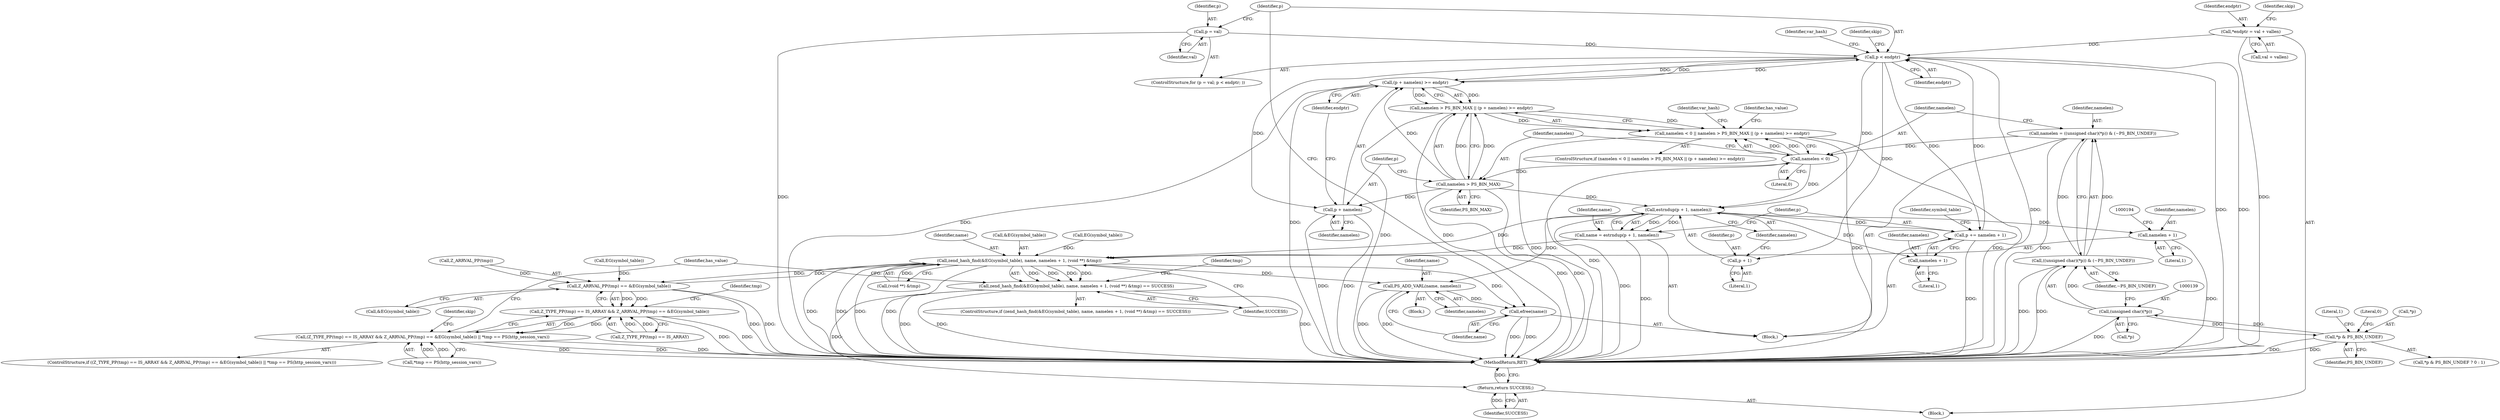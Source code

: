 digraph "0_php-src_8763c6090d627d8bb0ee1d030c30e58f406be9ce?w=1@pointer" {
"1000127" [label="(Call,p < endptr)"];
"1000124" [label="(Call,p = val)"];
"1000178" [label="(Call,p += namelen + 1)"];
"1000173" [label="(Call,estrndup(p + 1, namelen))"];
"1000127" [label="(Call,p < endptr)"];
"1000152" [label="(Call,(p + namelen) >= endptr)"];
"1000149" [label="(Call,namelen > PS_BIN_MAX)"];
"1000145" [label="(Call,namelen < 0)"];
"1000135" [label="(Call,namelen = ((unsigned char)(*p)) & (~PS_BIN_UNDEF))"];
"1000137" [label="(Call,((unsigned char)(*p)) & (~PS_BIN_UNDEF))"];
"1000138" [label="(Call,(unsigned char)(*p))"];
"1000165" [label="(Call,*p & PS_BIN_UNDEF)"];
"1000108" [label="(Call,*endptr = val + vallen)"];
"1000153" [label="(Call,p + namelen)"];
"1000171" [label="(Call,name = estrndup(p + 1, namelen))"];
"1000185" [label="(Call,zend_hash_find(&EG(symbol_table), name, namelen + 1, (void **) &tmp))"];
"1000184" [label="(Call,zend_hash_find(&EG(symbol_table), name, namelen + 1, (void **) &tmp) == SUCCESS)"];
"1000253" [label="(Return,return SUCCESS;)"];
"1000206" [label="(Call,Z_ARRVAL_PP(tmp) == &EG(symbol_table))"];
"1000201" [label="(Call,Z_TYPE_PP(tmp) == IS_ARRAY && Z_ARRVAL_PP(tmp) == &EG(symbol_table))"];
"1000200" [label="(Call,(Z_TYPE_PP(tmp) == IS_ARRAY && Z_ARRVAL_PP(tmp) == &EG(symbol_table)) || *tmp == PS(http_session_vars))"];
"1000246" [label="(Call,PS_ADD_VARL(name, namelen))"];
"1000249" [label="(Call,efree(name))"];
"1000180" [label="(Call,namelen + 1)"];
"1000190" [label="(Call,namelen + 1)"];
"1000174" [label="(Call,p + 1)"];
"1000148" [label="(Call,namelen > PS_BIN_MAX || (p + namelen) >= endptr)"];
"1000144" [label="(Call,namelen < 0 || namelen > PS_BIN_MAX || (p + namelen) >= endptr)"];
"1000140" [label="(Call,*p)"];
"1000172" [label="(Identifier,name)"];
"1000181" [label="(Identifier,namelen)"];
"1000170" [label="(Literal,1)"];
"1000136" [label="(Identifier,namelen)"];
"1000147" [label="(Literal,0)"];
"1000142" [label="(Identifier,~PS_BIN_UNDEF)"];
"1000192" [label="(Literal,1)"];
"1000189" [label="(Identifier,name)"];
"1000249" [label="(Call,efree(name))"];
"1000171" [label="(Call,name = estrndup(p + 1, namelen))"];
"1000169" [label="(Literal,0)"];
"1000193" [label="(Call,(void **) &tmp)"];
"1000202" [label="(Call,Z_TYPE_PP(tmp) == IS_ARRAY)"];
"1000174" [label="(Call,p + 1)"];
"1000151" [label="(Identifier,PS_BIN_MAX)"];
"1000212" [label="(Call,*tmp == PS(http_session_vars))"];
"1000135" [label="(Call,namelen = ((unsigned char)(*p)) & (~PS_BIN_UNDEF))"];
"1000124" [label="(Call,p = val)"];
"1000201" [label="(Call,Z_TYPE_PP(tmp) == IS_ARRAY && Z_ARRVAL_PP(tmp) == &EG(symbol_table))"];
"1000164" [label="(Call,*p & PS_BIN_UNDEF ? 0 : 1)"];
"1000163" [label="(Identifier,has_value)"];
"1000186" [label="(Call,&EG(symbol_table))"];
"1000250" [label="(Identifier,name)"];
"1000182" [label="(Literal,1)"];
"1000209" [label="(Call,&EG(symbol_table))"];
"1000206" [label="(Call,Z_ARRVAL_PP(tmp) == &EG(symbol_table))"];
"1000252" [label="(Identifier,var_hash)"];
"1000143" [label="(ControlStructure,if (namelen < 0 || namelen > PS_BIN_MAX || (p + namelen) >= endptr))"];
"1000125" [label="(Identifier,p)"];
"1000129" [label="(Identifier,endptr)"];
"1000148" [label="(Call,namelen > PS_BIN_MAX || (p + namelen) >= endptr)"];
"1000255" [label="(MethodReturn,RET)"];
"1000153" [label="(Call,p + namelen)"];
"1000149" [label="(Call,namelen > PS_BIN_MAX)"];
"1000185" [label="(Call,zend_hash_find(&EG(symbol_table), name, namelen + 1, (void **) &tmp))"];
"1000222" [label="(Identifier,has_value)"];
"1000245" [label="(Block,)"];
"1000247" [label="(Identifier,name)"];
"1000166" [label="(Call,*p)"];
"1000253" [label="(Return,return SUCCESS;)"];
"1000191" [label="(Identifier,namelen)"];
"1000219" [label="(Identifier,skip)"];
"1000108" [label="(Call,*endptr = val + vallen)"];
"1000137" [label="(Call,((unsigned char)(*p)) & (~PS_BIN_UNDEF))"];
"1000177" [label="(Identifier,namelen)"];
"1000110" [label="(Call,val + vallen)"];
"1000109" [label="(Identifier,endptr)"];
"1000159" [label="(Identifier,var_hash)"];
"1000190" [label="(Call,namelen + 1)"];
"1000187" [label="(Call,EG(symbol_table))"];
"1000138" [label="(Call,(unsigned char)(*p))"];
"1000127" [label="(Call,p < endptr)"];
"1000188" [label="(Identifier,symbol_table)"];
"1000183" [label="(ControlStructure,if (zend_hash_find(&EG(symbol_table), name, namelen + 1, (void **) &tmp) == SUCCESS))"];
"1000152" [label="(Call,(p + namelen) >= endptr)"];
"1000204" [label="(Identifier,tmp)"];
"1000146" [label="(Identifier,namelen)"];
"1000210" [label="(Call,EG(symbol_table))"];
"1000156" [label="(Identifier,endptr)"];
"1000175" [label="(Identifier,p)"];
"1000199" [label="(ControlStructure,if ((Z_TYPE_PP(tmp) == IS_ARRAY && Z_ARRVAL_PP(tmp) == &EG(symbol_table)) || *tmp == PS(http_session_vars)))"];
"1000178" [label="(Call,p += namelen + 1)"];
"1000207" [label="(Call,Z_ARRVAL_PP(tmp))"];
"1000150" [label="(Identifier,namelen)"];
"1000126" [label="(Identifier,val)"];
"1000184" [label="(Call,zend_hash_find(&EG(symbol_table), name, namelen + 1, (void **) &tmp) == SUCCESS)"];
"1000133" [label="(Identifier,skip)"];
"1000104" [label="(Block,)"];
"1000246" [label="(Call,PS_ADD_VARL(name, namelen))"];
"1000154" [label="(Identifier,p)"];
"1000155" [label="(Identifier,namelen)"];
"1000128" [label="(Identifier,p)"];
"1000179" [label="(Identifier,p)"];
"1000145" [label="(Call,namelen < 0)"];
"1000130" [label="(Block,)"];
"1000119" [label="(Identifier,skip)"];
"1000144" [label="(Call,namelen < 0 || namelen > PS_BIN_MAX || (p + namelen) >= endptr)"];
"1000168" [label="(Identifier,PS_BIN_UNDEF)"];
"1000176" [label="(Literal,1)"];
"1000197" [label="(Identifier,SUCCESS)"];
"1000173" [label="(Call,estrndup(p + 1, namelen))"];
"1000254" [label="(Identifier,SUCCESS)"];
"1000165" [label="(Call,*p & PS_BIN_UNDEF)"];
"1000200" [label="(Call,(Z_TYPE_PP(tmp) == IS_ARRAY && Z_ARRVAL_PP(tmp) == &EG(symbol_table)) || *tmp == PS(http_session_vars))"];
"1000214" [label="(Identifier,tmp)"];
"1000123" [label="(ControlStructure,for (p = val; p < endptr; ))"];
"1000180" [label="(Call,namelen + 1)"];
"1000248" [label="(Identifier,namelen)"];
"1000127" -> "1000123"  [label="AST: "];
"1000127" -> "1000129"  [label="CFG: "];
"1000128" -> "1000127"  [label="AST: "];
"1000129" -> "1000127"  [label="AST: "];
"1000133" -> "1000127"  [label="CFG: "];
"1000252" -> "1000127"  [label="CFG: "];
"1000127" -> "1000255"  [label="DDG: "];
"1000127" -> "1000255"  [label="DDG: "];
"1000127" -> "1000255"  [label="DDG: "];
"1000124" -> "1000127"  [label="DDG: "];
"1000178" -> "1000127"  [label="DDG: "];
"1000152" -> "1000127"  [label="DDG: "];
"1000108" -> "1000127"  [label="DDG: "];
"1000127" -> "1000152"  [label="DDG: "];
"1000127" -> "1000152"  [label="DDG: "];
"1000127" -> "1000153"  [label="DDG: "];
"1000127" -> "1000173"  [label="DDG: "];
"1000127" -> "1000174"  [label="DDG: "];
"1000127" -> "1000178"  [label="DDG: "];
"1000124" -> "1000123"  [label="AST: "];
"1000124" -> "1000126"  [label="CFG: "];
"1000125" -> "1000124"  [label="AST: "];
"1000126" -> "1000124"  [label="AST: "];
"1000128" -> "1000124"  [label="CFG: "];
"1000124" -> "1000255"  [label="DDG: "];
"1000178" -> "1000130"  [label="AST: "];
"1000178" -> "1000180"  [label="CFG: "];
"1000179" -> "1000178"  [label="AST: "];
"1000180" -> "1000178"  [label="AST: "];
"1000188" -> "1000178"  [label="CFG: "];
"1000178" -> "1000255"  [label="DDG: "];
"1000173" -> "1000178"  [label="DDG: "];
"1000173" -> "1000171"  [label="AST: "];
"1000173" -> "1000177"  [label="CFG: "];
"1000174" -> "1000173"  [label="AST: "];
"1000177" -> "1000173"  [label="AST: "];
"1000171" -> "1000173"  [label="CFG: "];
"1000173" -> "1000255"  [label="DDG: "];
"1000173" -> "1000171"  [label="DDG: "];
"1000173" -> "1000171"  [label="DDG: "];
"1000149" -> "1000173"  [label="DDG: "];
"1000145" -> "1000173"  [label="DDG: "];
"1000173" -> "1000180"  [label="DDG: "];
"1000173" -> "1000185"  [label="DDG: "];
"1000173" -> "1000190"  [label="DDG: "];
"1000173" -> "1000246"  [label="DDG: "];
"1000152" -> "1000148"  [label="AST: "];
"1000152" -> "1000156"  [label="CFG: "];
"1000153" -> "1000152"  [label="AST: "];
"1000156" -> "1000152"  [label="AST: "];
"1000148" -> "1000152"  [label="CFG: "];
"1000152" -> "1000255"  [label="DDG: "];
"1000152" -> "1000255"  [label="DDG: "];
"1000152" -> "1000148"  [label="DDG: "];
"1000152" -> "1000148"  [label="DDG: "];
"1000149" -> "1000152"  [label="DDG: "];
"1000149" -> "1000148"  [label="AST: "];
"1000149" -> "1000151"  [label="CFG: "];
"1000150" -> "1000149"  [label="AST: "];
"1000151" -> "1000149"  [label="AST: "];
"1000154" -> "1000149"  [label="CFG: "];
"1000148" -> "1000149"  [label="CFG: "];
"1000149" -> "1000255"  [label="DDG: "];
"1000149" -> "1000255"  [label="DDG: "];
"1000149" -> "1000148"  [label="DDG: "];
"1000149" -> "1000148"  [label="DDG: "];
"1000145" -> "1000149"  [label="DDG: "];
"1000149" -> "1000153"  [label="DDG: "];
"1000145" -> "1000144"  [label="AST: "];
"1000145" -> "1000147"  [label="CFG: "];
"1000146" -> "1000145"  [label="AST: "];
"1000147" -> "1000145"  [label="AST: "];
"1000150" -> "1000145"  [label="CFG: "];
"1000144" -> "1000145"  [label="CFG: "];
"1000145" -> "1000255"  [label="DDG: "];
"1000145" -> "1000144"  [label="DDG: "];
"1000145" -> "1000144"  [label="DDG: "];
"1000135" -> "1000145"  [label="DDG: "];
"1000135" -> "1000130"  [label="AST: "];
"1000135" -> "1000137"  [label="CFG: "];
"1000136" -> "1000135"  [label="AST: "];
"1000137" -> "1000135"  [label="AST: "];
"1000146" -> "1000135"  [label="CFG: "];
"1000135" -> "1000255"  [label="DDG: "];
"1000137" -> "1000135"  [label="DDG: "];
"1000137" -> "1000135"  [label="DDG: "];
"1000137" -> "1000142"  [label="CFG: "];
"1000138" -> "1000137"  [label="AST: "];
"1000142" -> "1000137"  [label="AST: "];
"1000137" -> "1000255"  [label="DDG: "];
"1000137" -> "1000255"  [label="DDG: "];
"1000138" -> "1000137"  [label="DDG: "];
"1000138" -> "1000140"  [label="CFG: "];
"1000139" -> "1000138"  [label="AST: "];
"1000140" -> "1000138"  [label="AST: "];
"1000142" -> "1000138"  [label="CFG: "];
"1000138" -> "1000255"  [label="DDG: "];
"1000165" -> "1000138"  [label="DDG: "];
"1000138" -> "1000165"  [label="DDG: "];
"1000165" -> "1000164"  [label="AST: "];
"1000165" -> "1000168"  [label="CFG: "];
"1000166" -> "1000165"  [label="AST: "];
"1000168" -> "1000165"  [label="AST: "];
"1000169" -> "1000165"  [label="CFG: "];
"1000170" -> "1000165"  [label="CFG: "];
"1000165" -> "1000255"  [label="DDG: "];
"1000165" -> "1000255"  [label="DDG: "];
"1000108" -> "1000104"  [label="AST: "];
"1000108" -> "1000110"  [label="CFG: "];
"1000109" -> "1000108"  [label="AST: "];
"1000110" -> "1000108"  [label="AST: "];
"1000119" -> "1000108"  [label="CFG: "];
"1000108" -> "1000255"  [label="DDG: "];
"1000153" -> "1000155"  [label="CFG: "];
"1000154" -> "1000153"  [label="AST: "];
"1000155" -> "1000153"  [label="AST: "];
"1000156" -> "1000153"  [label="CFG: "];
"1000153" -> "1000255"  [label="DDG: "];
"1000153" -> "1000255"  [label="DDG: "];
"1000171" -> "1000130"  [label="AST: "];
"1000172" -> "1000171"  [label="AST: "];
"1000179" -> "1000171"  [label="CFG: "];
"1000171" -> "1000255"  [label="DDG: "];
"1000171" -> "1000185"  [label="DDG: "];
"1000185" -> "1000184"  [label="AST: "];
"1000185" -> "1000193"  [label="CFG: "];
"1000186" -> "1000185"  [label="AST: "];
"1000189" -> "1000185"  [label="AST: "];
"1000190" -> "1000185"  [label="AST: "];
"1000193" -> "1000185"  [label="AST: "];
"1000197" -> "1000185"  [label="CFG: "];
"1000185" -> "1000255"  [label="DDG: "];
"1000185" -> "1000255"  [label="DDG: "];
"1000185" -> "1000255"  [label="DDG: "];
"1000185" -> "1000255"  [label="DDG: "];
"1000185" -> "1000184"  [label="DDG: "];
"1000185" -> "1000184"  [label="DDG: "];
"1000185" -> "1000184"  [label="DDG: "];
"1000185" -> "1000184"  [label="DDG: "];
"1000206" -> "1000185"  [label="DDG: "];
"1000187" -> "1000185"  [label="DDG: "];
"1000193" -> "1000185"  [label="DDG: "];
"1000185" -> "1000206"  [label="DDG: "];
"1000185" -> "1000246"  [label="DDG: "];
"1000185" -> "1000249"  [label="DDG: "];
"1000184" -> "1000183"  [label="AST: "];
"1000184" -> "1000197"  [label="CFG: "];
"1000197" -> "1000184"  [label="AST: "];
"1000204" -> "1000184"  [label="CFG: "];
"1000222" -> "1000184"  [label="CFG: "];
"1000184" -> "1000255"  [label="DDG: "];
"1000184" -> "1000255"  [label="DDG: "];
"1000184" -> "1000255"  [label="DDG: "];
"1000184" -> "1000253"  [label="DDG: "];
"1000253" -> "1000104"  [label="AST: "];
"1000253" -> "1000254"  [label="CFG: "];
"1000254" -> "1000253"  [label="AST: "];
"1000255" -> "1000253"  [label="CFG: "];
"1000253" -> "1000255"  [label="DDG: "];
"1000254" -> "1000253"  [label="DDG: "];
"1000206" -> "1000201"  [label="AST: "];
"1000206" -> "1000209"  [label="CFG: "];
"1000207" -> "1000206"  [label="AST: "];
"1000209" -> "1000206"  [label="AST: "];
"1000201" -> "1000206"  [label="CFG: "];
"1000206" -> "1000255"  [label="DDG: "];
"1000206" -> "1000255"  [label="DDG: "];
"1000206" -> "1000201"  [label="DDG: "];
"1000206" -> "1000201"  [label="DDG: "];
"1000207" -> "1000206"  [label="DDG: "];
"1000210" -> "1000206"  [label="DDG: "];
"1000201" -> "1000200"  [label="AST: "];
"1000201" -> "1000202"  [label="CFG: "];
"1000202" -> "1000201"  [label="AST: "];
"1000214" -> "1000201"  [label="CFG: "];
"1000200" -> "1000201"  [label="CFG: "];
"1000201" -> "1000255"  [label="DDG: "];
"1000201" -> "1000255"  [label="DDG: "];
"1000201" -> "1000200"  [label="DDG: "];
"1000201" -> "1000200"  [label="DDG: "];
"1000202" -> "1000201"  [label="DDG: "];
"1000202" -> "1000201"  [label="DDG: "];
"1000200" -> "1000199"  [label="AST: "];
"1000200" -> "1000212"  [label="CFG: "];
"1000212" -> "1000200"  [label="AST: "];
"1000219" -> "1000200"  [label="CFG: "];
"1000222" -> "1000200"  [label="CFG: "];
"1000200" -> "1000255"  [label="DDG: "];
"1000200" -> "1000255"  [label="DDG: "];
"1000200" -> "1000255"  [label="DDG: "];
"1000212" -> "1000200"  [label="DDG: "];
"1000212" -> "1000200"  [label="DDG: "];
"1000246" -> "1000245"  [label="AST: "];
"1000246" -> "1000248"  [label="CFG: "];
"1000247" -> "1000246"  [label="AST: "];
"1000248" -> "1000246"  [label="AST: "];
"1000250" -> "1000246"  [label="CFG: "];
"1000246" -> "1000255"  [label="DDG: "];
"1000246" -> "1000255"  [label="DDG: "];
"1000246" -> "1000249"  [label="DDG: "];
"1000249" -> "1000130"  [label="AST: "];
"1000249" -> "1000250"  [label="CFG: "];
"1000250" -> "1000249"  [label="AST: "];
"1000128" -> "1000249"  [label="CFG: "];
"1000249" -> "1000255"  [label="DDG: "];
"1000249" -> "1000255"  [label="DDG: "];
"1000180" -> "1000182"  [label="CFG: "];
"1000181" -> "1000180"  [label="AST: "];
"1000182" -> "1000180"  [label="AST: "];
"1000190" -> "1000192"  [label="CFG: "];
"1000191" -> "1000190"  [label="AST: "];
"1000192" -> "1000190"  [label="AST: "];
"1000194" -> "1000190"  [label="CFG: "];
"1000190" -> "1000255"  [label="DDG: "];
"1000174" -> "1000176"  [label="CFG: "];
"1000175" -> "1000174"  [label="AST: "];
"1000176" -> "1000174"  [label="AST: "];
"1000177" -> "1000174"  [label="CFG: "];
"1000148" -> "1000144"  [label="AST: "];
"1000144" -> "1000148"  [label="CFG: "];
"1000148" -> "1000255"  [label="DDG: "];
"1000148" -> "1000255"  [label="DDG: "];
"1000148" -> "1000144"  [label="DDG: "];
"1000148" -> "1000144"  [label="DDG: "];
"1000144" -> "1000143"  [label="AST: "];
"1000159" -> "1000144"  [label="CFG: "];
"1000163" -> "1000144"  [label="CFG: "];
"1000144" -> "1000255"  [label="DDG: "];
"1000144" -> "1000255"  [label="DDG: "];
"1000144" -> "1000255"  [label="DDG: "];
}
